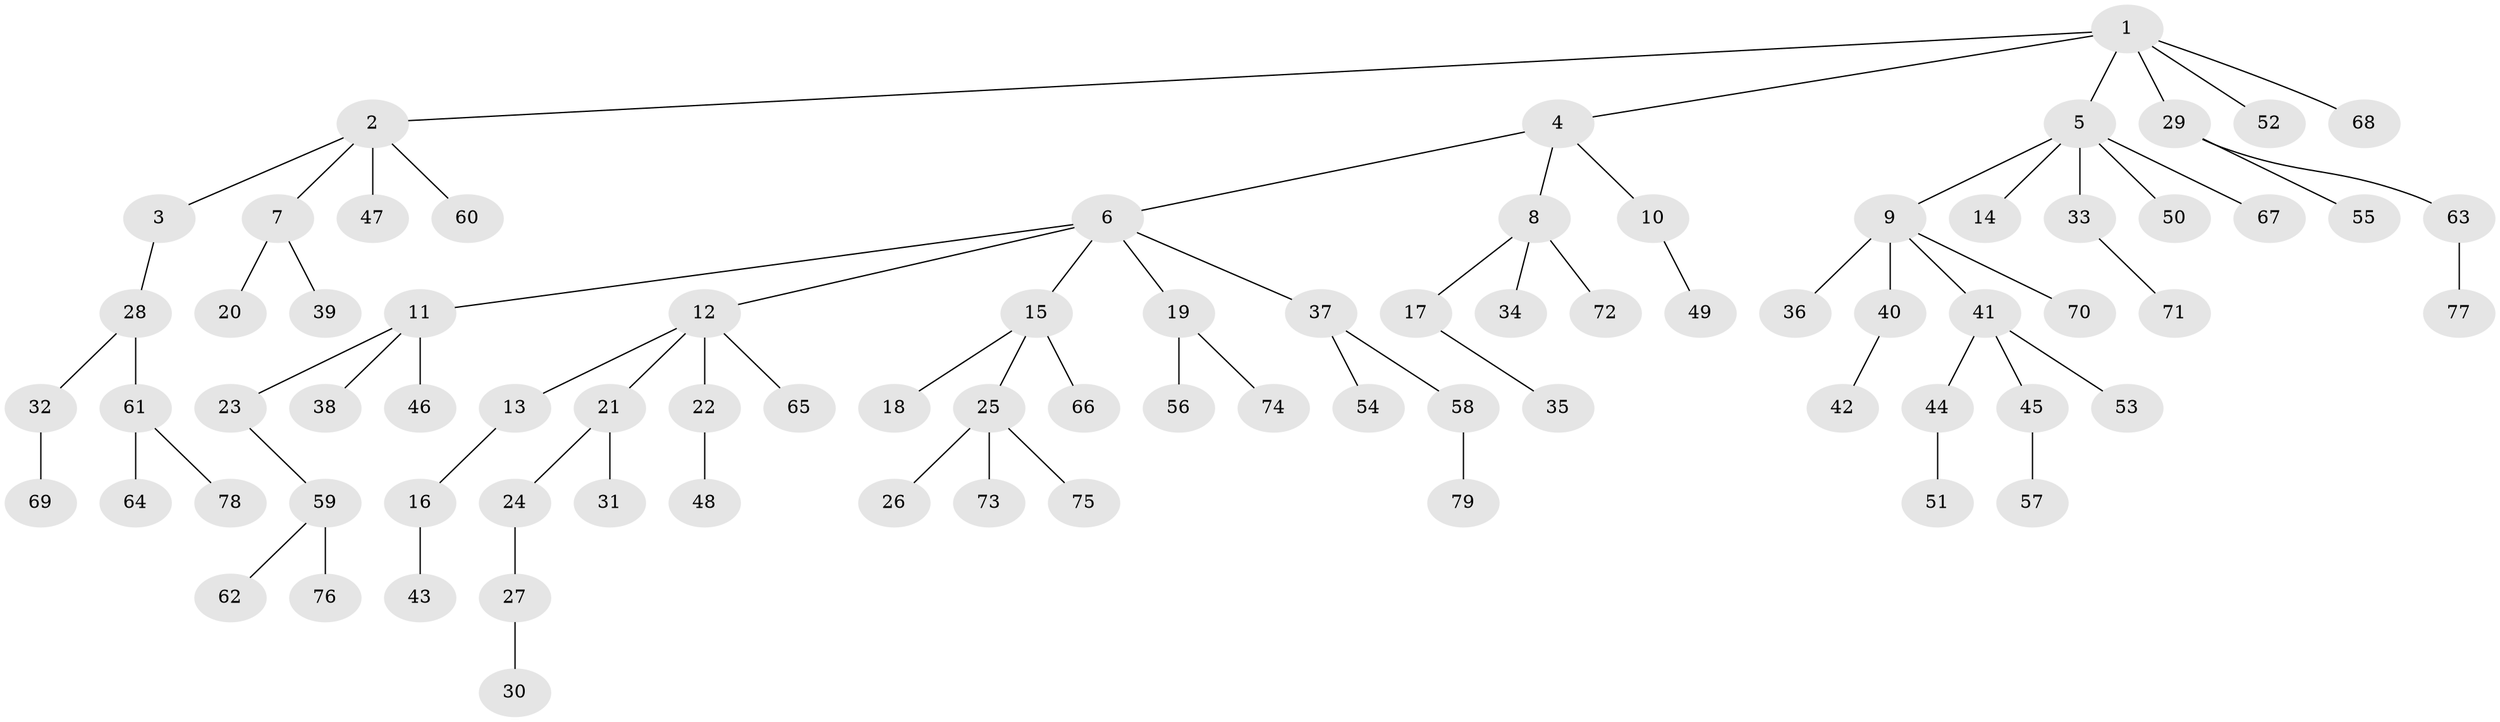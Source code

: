 // coarse degree distribution, {4: 0.08928571428571429, 6: 0.017857142857142856, 2: 0.25, 3: 0.10714285714285714, 1: 0.5, 5: 0.03571428571428571}
// Generated by graph-tools (version 1.1) at 2025/37/03/04/25 23:37:16]
// undirected, 79 vertices, 78 edges
graph export_dot {
  node [color=gray90,style=filled];
  1;
  2;
  3;
  4;
  5;
  6;
  7;
  8;
  9;
  10;
  11;
  12;
  13;
  14;
  15;
  16;
  17;
  18;
  19;
  20;
  21;
  22;
  23;
  24;
  25;
  26;
  27;
  28;
  29;
  30;
  31;
  32;
  33;
  34;
  35;
  36;
  37;
  38;
  39;
  40;
  41;
  42;
  43;
  44;
  45;
  46;
  47;
  48;
  49;
  50;
  51;
  52;
  53;
  54;
  55;
  56;
  57;
  58;
  59;
  60;
  61;
  62;
  63;
  64;
  65;
  66;
  67;
  68;
  69;
  70;
  71;
  72;
  73;
  74;
  75;
  76;
  77;
  78;
  79;
  1 -- 2;
  1 -- 4;
  1 -- 5;
  1 -- 29;
  1 -- 52;
  1 -- 68;
  2 -- 3;
  2 -- 7;
  2 -- 47;
  2 -- 60;
  3 -- 28;
  4 -- 6;
  4 -- 8;
  4 -- 10;
  5 -- 9;
  5 -- 14;
  5 -- 33;
  5 -- 50;
  5 -- 67;
  6 -- 11;
  6 -- 12;
  6 -- 15;
  6 -- 19;
  6 -- 37;
  7 -- 20;
  7 -- 39;
  8 -- 17;
  8 -- 34;
  8 -- 72;
  9 -- 36;
  9 -- 40;
  9 -- 41;
  9 -- 70;
  10 -- 49;
  11 -- 23;
  11 -- 38;
  11 -- 46;
  12 -- 13;
  12 -- 21;
  12 -- 22;
  12 -- 65;
  13 -- 16;
  15 -- 18;
  15 -- 25;
  15 -- 66;
  16 -- 43;
  17 -- 35;
  19 -- 56;
  19 -- 74;
  21 -- 24;
  21 -- 31;
  22 -- 48;
  23 -- 59;
  24 -- 27;
  25 -- 26;
  25 -- 73;
  25 -- 75;
  27 -- 30;
  28 -- 32;
  28 -- 61;
  29 -- 55;
  29 -- 63;
  32 -- 69;
  33 -- 71;
  37 -- 54;
  37 -- 58;
  40 -- 42;
  41 -- 44;
  41 -- 45;
  41 -- 53;
  44 -- 51;
  45 -- 57;
  58 -- 79;
  59 -- 62;
  59 -- 76;
  61 -- 64;
  61 -- 78;
  63 -- 77;
}
